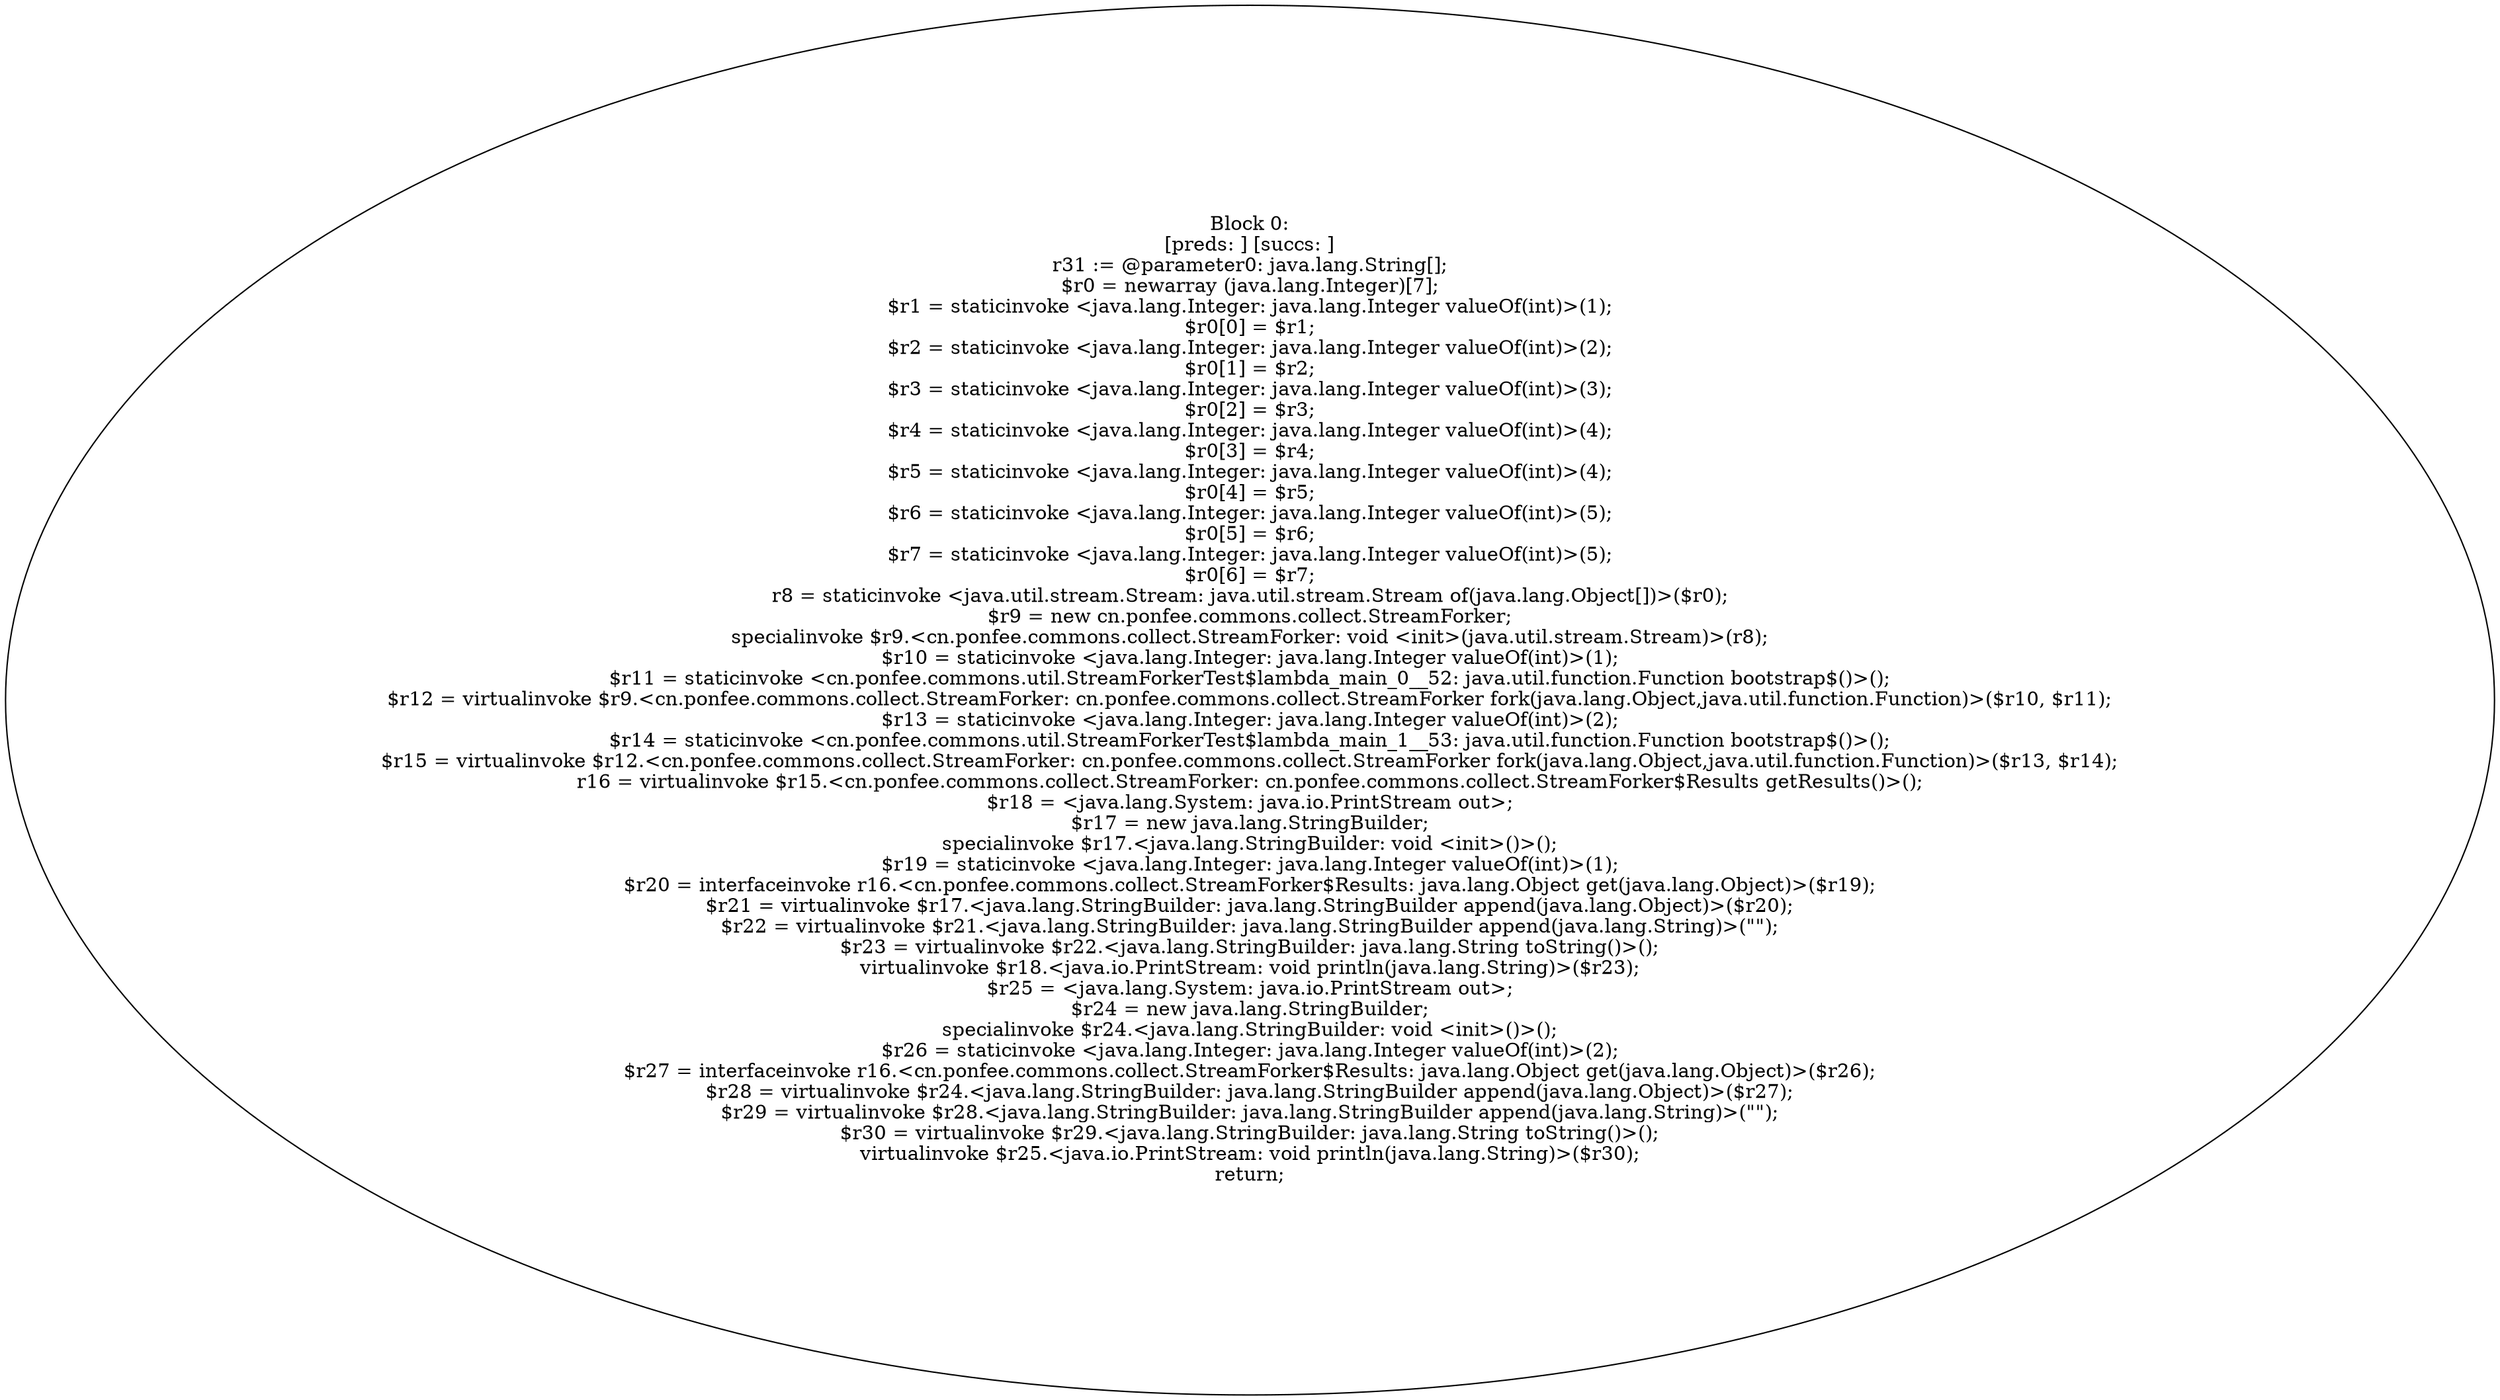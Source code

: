 digraph "unitGraph" {
    "Block 0:
[preds: ] [succs: ]
r31 := @parameter0: java.lang.String[];
$r0 = newarray (java.lang.Integer)[7];
$r1 = staticinvoke <java.lang.Integer: java.lang.Integer valueOf(int)>(1);
$r0[0] = $r1;
$r2 = staticinvoke <java.lang.Integer: java.lang.Integer valueOf(int)>(2);
$r0[1] = $r2;
$r3 = staticinvoke <java.lang.Integer: java.lang.Integer valueOf(int)>(3);
$r0[2] = $r3;
$r4 = staticinvoke <java.lang.Integer: java.lang.Integer valueOf(int)>(4);
$r0[3] = $r4;
$r5 = staticinvoke <java.lang.Integer: java.lang.Integer valueOf(int)>(4);
$r0[4] = $r5;
$r6 = staticinvoke <java.lang.Integer: java.lang.Integer valueOf(int)>(5);
$r0[5] = $r6;
$r7 = staticinvoke <java.lang.Integer: java.lang.Integer valueOf(int)>(5);
$r0[6] = $r7;
r8 = staticinvoke <java.util.stream.Stream: java.util.stream.Stream of(java.lang.Object[])>($r0);
$r9 = new cn.ponfee.commons.collect.StreamForker;
specialinvoke $r9.<cn.ponfee.commons.collect.StreamForker: void <init>(java.util.stream.Stream)>(r8);
$r10 = staticinvoke <java.lang.Integer: java.lang.Integer valueOf(int)>(1);
$r11 = staticinvoke <cn.ponfee.commons.util.StreamForkerTest$lambda_main_0__52: java.util.function.Function bootstrap$()>();
$r12 = virtualinvoke $r9.<cn.ponfee.commons.collect.StreamForker: cn.ponfee.commons.collect.StreamForker fork(java.lang.Object,java.util.function.Function)>($r10, $r11);
$r13 = staticinvoke <java.lang.Integer: java.lang.Integer valueOf(int)>(2);
$r14 = staticinvoke <cn.ponfee.commons.util.StreamForkerTest$lambda_main_1__53: java.util.function.Function bootstrap$()>();
$r15 = virtualinvoke $r12.<cn.ponfee.commons.collect.StreamForker: cn.ponfee.commons.collect.StreamForker fork(java.lang.Object,java.util.function.Function)>($r13, $r14);
r16 = virtualinvoke $r15.<cn.ponfee.commons.collect.StreamForker: cn.ponfee.commons.collect.StreamForker$Results getResults()>();
$r18 = <java.lang.System: java.io.PrintStream out>;
$r17 = new java.lang.StringBuilder;
specialinvoke $r17.<java.lang.StringBuilder: void <init>()>();
$r19 = staticinvoke <java.lang.Integer: java.lang.Integer valueOf(int)>(1);
$r20 = interfaceinvoke r16.<cn.ponfee.commons.collect.StreamForker$Results: java.lang.Object get(java.lang.Object)>($r19);
$r21 = virtualinvoke $r17.<java.lang.StringBuilder: java.lang.StringBuilder append(java.lang.Object)>($r20);
$r22 = virtualinvoke $r21.<java.lang.StringBuilder: java.lang.StringBuilder append(java.lang.String)>(\"\");
$r23 = virtualinvoke $r22.<java.lang.StringBuilder: java.lang.String toString()>();
virtualinvoke $r18.<java.io.PrintStream: void println(java.lang.String)>($r23);
$r25 = <java.lang.System: java.io.PrintStream out>;
$r24 = new java.lang.StringBuilder;
specialinvoke $r24.<java.lang.StringBuilder: void <init>()>();
$r26 = staticinvoke <java.lang.Integer: java.lang.Integer valueOf(int)>(2);
$r27 = interfaceinvoke r16.<cn.ponfee.commons.collect.StreamForker$Results: java.lang.Object get(java.lang.Object)>($r26);
$r28 = virtualinvoke $r24.<java.lang.StringBuilder: java.lang.StringBuilder append(java.lang.Object)>($r27);
$r29 = virtualinvoke $r28.<java.lang.StringBuilder: java.lang.StringBuilder append(java.lang.String)>(\"\");
$r30 = virtualinvoke $r29.<java.lang.StringBuilder: java.lang.String toString()>();
virtualinvoke $r25.<java.io.PrintStream: void println(java.lang.String)>($r30);
return;
"
}
